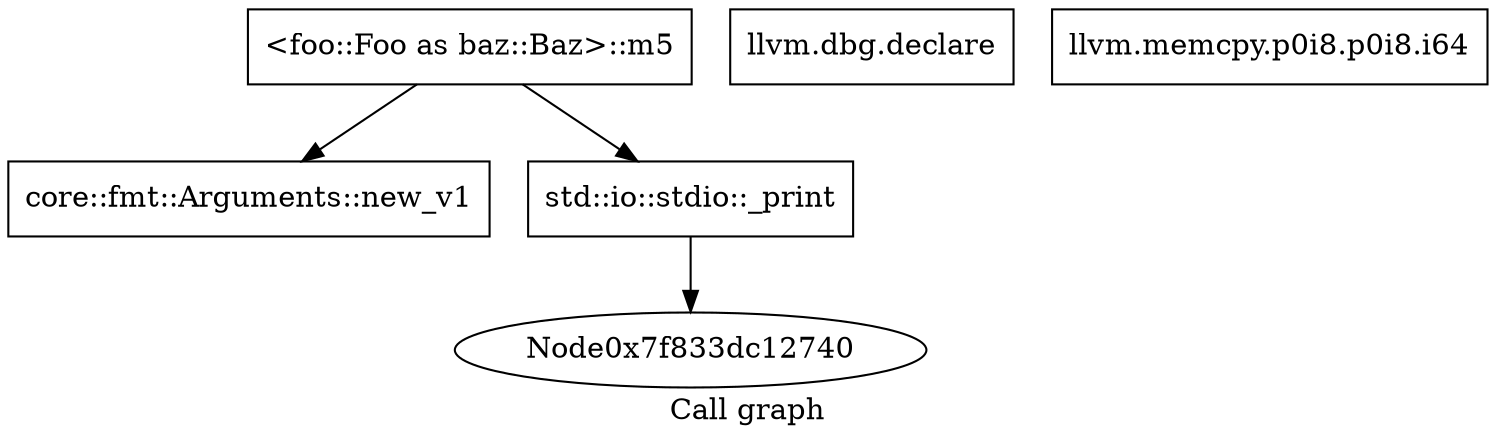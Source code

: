 digraph "Call graph" {
	label="Call graph";
	Node0x7f833dc12380 [shape=record,label="{core::fmt::Arguments::new_v1}"];
	Node0x7f833dc122a0 [shape=record,label="{\<foo::Foo as baz::Baz\>::m5}"];
	Node0x7f833dc122a0 -> Node0x7f833dc12380;
	Node0x7f833dc122a0 -> Node0x7f833dc12020;
	Node0x7f833dc11f10 [shape=record,label="{llvm.dbg.declare}"];
	Node0x7f833dc12bf0 [shape=record,label="{llvm.memcpy.p0i8.p0i8.i64}"];
	Node0x7f833dc12020 [shape=record,label="{std::io::stdio::_print}"];
	Node0x7f833dc12020 -> Node0x7f833dc12740;
}
